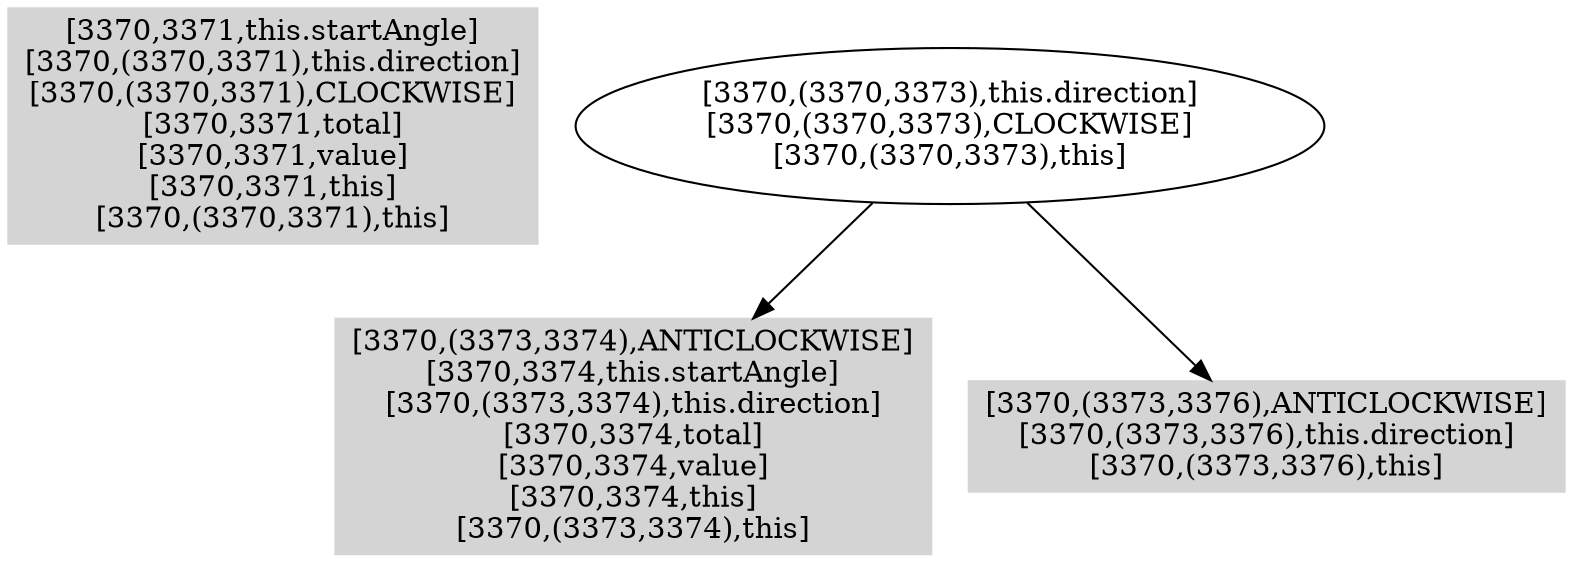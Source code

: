 digraph { 
4176 [shape=box,style=filled,color=".0 .0 .83",label="[3370,3371,this.startAngle]\n[3370,(3370,3371),this.direction]\n[3370,(3370,3371),CLOCKWISE]\n[3370,3371,total]\n[3370,3371,value]\n[3370,3371,this]\n[3370,(3370,3371),this]"];
4177 [shape=box,style=filled,color=".0 .0 .83",label="[3370,(3373,3374),ANTICLOCKWISE]\n[3370,3374,this.startAngle]\n[3370,(3373,3374),this.direction]\n[3370,3374,total]\n[3370,3374,value]\n[3370,3374,this]\n[3370,(3373,3374),this]"];
4178 [shape=box,style=filled,color=".0 .0 .83",label="[3370,(3373,3376),ANTICLOCKWISE]\n[3370,(3373,3376),this.direction]\n[3370,(3373,3376),this]"];
4179 [label="[3370,(3370,3373),this.direction]\n[3370,(3370,3373),CLOCKWISE]\n[3370,(3370,3373),this]"];
4179 -> 4177;
4179 -> 4178;
}